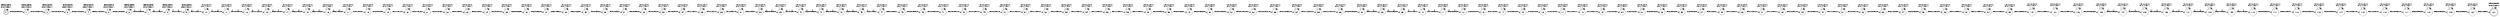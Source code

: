 digraph FST {
rankdir = LR;
size = "22,17";
label = "";
center = 1;
orientation = Portrait;
ranksep = "0.4";
nodesep = "0.25";
0 [label = "0", shape = circle, style = bold, fontsize = 14]
	0 -> 0 [label = "_EOW:_EOW", fontsize = 14];
	0 -> 0 [label = "_EOC:_EOC", fontsize = 14];
	0 -> 1 [label = "_M-0-0:_M-0-0", fontsize = 14];
1 [label = "1", shape = circle, style = solid, fontsize = 14]
	1 -> 1 [label = "_EOW:_EOW", fontsize = 14];
	1 -> 1 [label = "_EOC:_EOC", fontsize = 14];
	1 -> 2 [label = "_M-1-0:_M-1-0", fontsize = 14];
2 [label = "2", shape = circle, style = solid, fontsize = 14]
	2 -> 2 [label = "_EOW:_EOW", fontsize = 14];
	2 -> 2 [label = "_EOC:_EOC", fontsize = 14];
	2 -> 3 [label = "_M-1-0:_M-1-0", fontsize = 14];
3 [label = "3", shape = circle, style = solid, fontsize = 14]
	3 -> 3 [label = "_EOW:_EOW", fontsize = 14];
	3 -> 3 [label = "_EOC:_EOC", fontsize = 14];
	3 -> 4 [label = "_M-2-1:_M-2-1", fontsize = 14];
4 [label = "4", shape = circle, style = solid, fontsize = 14]
	4 -> 4 [label = "_EOW:_EOW", fontsize = 14];
	4 -> 4 [label = "_EOC:_EOC", fontsize = 14];
	4 -> 5 [label = "_M-2-1:_M-2-1", fontsize = 14];
5 [label = "5", shape = circle, style = solid, fontsize = 14]
	5 -> 5 [label = "_EOW:_EOW", fontsize = 14];
	5 -> 5 [label = "_EOC:_EOC", fontsize = 14];
	5 -> 6 [label = "_M-2-1:_M-2-1", fontsize = 14];
6 [label = "6", shape = circle, style = solid, fontsize = 14]
	6 -> 6 [label = "_EOW:_EOW", fontsize = 14];
	6 -> 6 [label = "_EOC:_EOC", fontsize = 14];
	6 -> 7 [label = "_a-0-0:_a-0-0", fontsize = 14];
7 [label = "7", shape = circle, style = solid, fontsize = 14]
	7 -> 7 [label = "_EOW:_EOW", fontsize = 14];
	7 -> 7 [label = "_EOC:_EOC", fontsize = 14];
	7 -> 8 [label = "_a-1-1:_a-1-1", fontsize = 14];
8 [label = "8", shape = circle, style = solid, fontsize = 14]
	8 -> 8 [label = "_EOW:_EOW", fontsize = 14];
	8 -> 8 [label = "_EOC:_EOC", fontsize = 14];
	8 -> 9 [label = "_a-1-1:_a-1-1", fontsize = 14];
9 [label = "9", shape = circle, style = solid, fontsize = 14]
	9 -> 9 [label = "_EOW:_EOW", fontsize = 14];
	9 -> 9 [label = "_EOC:_EOC", fontsize = 14];
	9 -> 10 [label = "_a-1-1:_a-1-1", fontsize = 14];
10 [label = "10", shape = circle, style = solid, fontsize = 14]
	10 -> 10 [label = "_EOW:_EOW", fontsize = 14];
	10 -> 10 [label = "_EOC:_EOC", fontsize = 14];
	10 -> 11 [label = "_a-1-0:_a-1-0", fontsize = 14];
11 [label = "11", shape = circle, style = solid, fontsize = 14]
	11 -> 11 [label = "_EOW:_EOW", fontsize = 14];
	11 -> 11 [label = "_EOC:_EOC", fontsize = 14];
	11 -> 12 [label = "_a-1-0:_a-1-0", fontsize = 14];
12 [label = "12", shape = circle, style = solid, fontsize = 14]
	12 -> 12 [label = "_EOW:_EOW", fontsize = 14];
	12 -> 12 [label = "_EOC:_EOC", fontsize = 14];
	12 -> 13 [label = "_a-1-1:_a-1-1", fontsize = 14];
13 [label = "13", shape = circle, style = solid, fontsize = 14]
	13 -> 13 [label = "_EOW:_EOW", fontsize = 14];
	13 -> 13 [label = "_EOC:_EOC", fontsize = 14];
	13 -> 14 [label = "_a-2-1:_a-2-1", fontsize = 14];
14 [label = "14", shape = circle, style = solid, fontsize = 14]
	14 -> 14 [label = "_EOW:_EOW", fontsize = 14];
	14 -> 14 [label = "_EOC:_EOC", fontsize = 14];
	14 -> 15 [label = "_a-2-1:_a-2-1", fontsize = 14];
15 [label = "15", shape = circle, style = solid, fontsize = 14]
	15 -> 15 [label = "_EOW:_EOW", fontsize = 14];
	15 -> 15 [label = "_EOC:_EOC", fontsize = 14];
	15 -> 16 [label = "_a-2-1:_a-2-1", fontsize = 14];
16 [label = "16", shape = circle, style = solid, fontsize = 14]
	16 -> 16 [label = "_EOW:_EOW", fontsize = 14];
	16 -> 16 [label = "_EOC:_EOC", fontsize = 14];
	16 -> 17 [label = "_a-2-1:_a-2-1", fontsize = 14];
17 [label = "17", shape = circle, style = solid, fontsize = 14]
	17 -> 17 [label = "_EOW:_EOW", fontsize = 14];
	17 -> 17 [label = "_EOC:_EOC", fontsize = 14];
	17 -> 18 [label = "_r-0-1:_r-0-1", fontsize = 14];
18 [label = "18", shape = circle, style = solid, fontsize = 14]
	18 -> 18 [label = "_EOW:_EOW", fontsize = 14];
	18 -> 18 [label = "_EOC:_EOC", fontsize = 14];
	18 -> 19 [label = "_r-0-0:_r-0-0", fontsize = 14];
19 [label = "19", shape = circle, style = solid, fontsize = 14]
	19 -> 19 [label = "_EOW:_EOW", fontsize = 14];
	19 -> 19 [label = "_EOC:_EOC", fontsize = 14];
	19 -> 20 [label = "_r-1-1:_r-1-1", fontsize = 14];
20 [label = "20", shape = circle, style = solid, fontsize = 14]
	20 -> 20 [label = "_EOW:_EOW", fontsize = 14];
	20 -> 20 [label = "_EOC:_EOC", fontsize = 14];
	20 -> 21 [label = "_r-2-1:_r-2-1", fontsize = 14];
21 [label = "21", shape = circle, style = solid, fontsize = 14]
	21 -> 21 [label = "_EOW:_EOW", fontsize = 14];
	21 -> 21 [label = "_EOC:_EOC", fontsize = 14];
	21 -> 22 [label = "_r-2-1:_r-2-1", fontsize = 14];
22 [label = "22", shape = circle, style = solid, fontsize = 14]
	22 -> 22 [label = "_EOW:_EOW", fontsize = 14];
	22 -> 22 [label = "_EOC:_EOC", fontsize = 14];
	22 -> 23 [label = "_t-0-1:_t-0-1", fontsize = 14];
23 [label = "23", shape = circle, style = solid, fontsize = 14]
	23 -> 23 [label = "_EOW:_EOW", fontsize = 14];
	23 -> 23 [label = "_EOC:_EOC", fontsize = 14];
	23 -> 24 [label = "_t-0-1:_t-0-1", fontsize = 14];
24 [label = "24", shape = circle, style = solid, fontsize = 14]
	24 -> 24 [label = "_EOW:_EOW", fontsize = 14];
	24 -> 24 [label = "_EOC:_EOC", fontsize = 14];
	24 -> 25 [label = "_t-1-0:_t-1-0", fontsize = 14];
25 [label = "25", shape = circle, style = solid, fontsize = 14]
	25 -> 25 [label = "_EOW:_EOW", fontsize = 14];
	25 -> 25 [label = "_EOC:_EOC", fontsize = 14];
	25 -> 26 [label = "_t-2-0:_t-2-0", fontsize = 14];
26 [label = "26", shape = circle, style = solid, fontsize = 14]
	26 -> 26 [label = "_EOW:_EOW", fontsize = 14];
	26 -> 26 [label = "_EOC:_EOC", fontsize = 14];
	26 -> 27 [label = "_t-2-0:_t-2-0", fontsize = 14];
27 [label = "27", shape = circle, style = solid, fontsize = 14]
	27 -> 27 [label = "_EOW:_EOW", fontsize = 14];
	27 -> 27 [label = "_EOC:_EOC", fontsize = 14];
	27 -> 28 [label = "_t-2-1:_t-2-1", fontsize = 14];
28 [label = "28", shape = circle, style = solid, fontsize = 14]
	28 -> 28 [label = "_EOW:_EOW", fontsize = 14];
	28 -> 28 [label = "_EOC:_EOC", fontsize = 14];
	28 -> 29 [label = "_t-2-1:_t-2-1", fontsize = 14];
29 [label = "29", shape = circle, style = solid, fontsize = 14]
	29 -> 29 [label = "_EOW:_EOW", fontsize = 14];
	29 -> 29 [label = "_EOC:_EOC", fontsize = 14];
	29 -> 30 [label = "_i-0-0:_i-0-0", fontsize = 14];
30 [label = "30", shape = circle, style = solid, fontsize = 14]
	30 -> 30 [label = "_EOW:_EOW", fontsize = 14];
	30 -> 30 [label = "_EOC:_EOC", fontsize = 14];
	30 -> 31 [label = "_i-0-1:_i-0-1", fontsize = 14];
31 [label = "31", shape = circle, style = solid, fontsize = 14]
	31 -> 31 [label = "_EOW:_EOW", fontsize = 14];
	31 -> 31 [label = "_EOC:_EOC", fontsize = 14];
	31 -> 32 [label = "_i-0-0:_i-0-0", fontsize = 14];
32 [label = "32", shape = circle, style = solid, fontsize = 14]
	32 -> 32 [label = "_EOW:_EOW", fontsize = 14];
	32 -> 32 [label = "_EOC:_EOC", fontsize = 14];
	32 -> 33 [label = "_i-1-0:_i-1-0", fontsize = 14];
33 [label = "33", shape = circle, style = solid, fontsize = 14]
	33 -> 33 [label = "_EOW:_EOW", fontsize = 14];
	33 -> 33 [label = "_EOC:_EOC", fontsize = 14];
	33 -> 34 [label = "_i-1-0:_i-1-0", fontsize = 14];
34 [label = "34", shape = circle, style = solid, fontsize = 14]
	34 -> 34 [label = "_EOW:_EOW", fontsize = 14];
	34 -> 34 [label = "_EOC:_EOC", fontsize = 14];
	34 -> 35 [label = "_i-1-1:_i-1-1", fontsize = 14];
35 [label = "35", shape = circle, style = solid, fontsize = 14]
	35 -> 35 [label = "_EOW:_EOW", fontsize = 14];
	35 -> 35 [label = "_EOC:_EOC", fontsize = 14];
	35 -> 36 [label = "_i-1-1:_i-1-1", fontsize = 14];
36 [label = "36", shape = circle, style = solid, fontsize = 14]
	36 -> 36 [label = "_EOW:_EOW", fontsize = 14];
	36 -> 36 [label = "_EOC:_EOC", fontsize = 14];
	36 -> 37 [label = "_i-1-0:_i-1-0", fontsize = 14];
37 [label = "37", shape = circle, style = solid, fontsize = 14]
	37 -> 37 [label = "_EOW:_EOW", fontsize = 14];
	37 -> 37 [label = "_EOC:_EOC", fontsize = 14];
	37 -> 38 [label = "_i-2-1:_i-2-1", fontsize = 14];
38 [label = "38", shape = circle, style = solid, fontsize = 14]
	38 -> 38 [label = "_EOW:_EOW", fontsize = 14];
	38 -> 38 [label = "_EOC:_EOC", fontsize = 14];
	38 -> 39 [label = "_a-0-0:_a-0-0", fontsize = 14];
39 [label = "39", shape = circle, style = solid, fontsize = 14]
	39 -> 39 [label = "_EOW:_EOW", fontsize = 14];
	39 -> 39 [label = "_EOC:_EOC", fontsize = 14];
	39 -> 40 [label = "_a-1-0:_a-1-0", fontsize = 14];
40 [label = "40", shape = circle, style = solid, fontsize = 14]
	40 -> 40 [label = "_EOW:_EOW", fontsize = 14];
	40 -> 40 [label = "_EOC:_EOC", fontsize = 14];
	40 -> 41 [label = "_a-2-0:_a-2-0", fontsize = 14];
41 [label = "41", shape = circle, style = solid, fontsize = 14]
	41 -> 41 [label = "_EOW:_EOW", fontsize = 14];
	41 -> 41 [label = "_EOC:_EOC", fontsize = 14];
	41 -> 42 [label = "_a-2-0:_a-2-0", fontsize = 14];
42 [label = "42", shape = circle, style = solid, fontsize = 14]
	42 -> 42 [label = "_EOW:_EOW", fontsize = 14];
	42 -> 42 [label = "_EOC:_EOC", fontsize = 14];
	42 -> 43 [label = "_a-2-0:_a-2-0", fontsize = 14];
43 [label = "43", shape = circle, style = solid, fontsize = 14]
	43 -> 43 [label = "_EOW:_EOW", fontsize = 14];
	43 -> 43 [label = "_EOC:_EOC", fontsize = 14];
	43 -> 44 [label = "_a-2-1:_a-2-1", fontsize = 14];
44 [label = "44", shape = circle, style = solid, fontsize = 14]
	44 -> 44 [label = "_EOW:_EOW", fontsize = 14];
	44 -> 44 [label = "_EOC:_EOC", fontsize = 14];
	44 -> 45 [label = "_n-0-1:_n-0-1", fontsize = 14];
45 [label = "45", shape = circle, style = solid, fontsize = 14]
	45 -> 45 [label = "_EOW:_EOW", fontsize = 14];
	45 -> 45 [label = "_EOC:_EOC", fontsize = 14];
	45 -> 46 [label = "_n-0-0:_n-0-0", fontsize = 14];
46 [label = "46", shape = circle, style = solid, fontsize = 14]
	46 -> 46 [label = "_EOW:_EOW", fontsize = 14];
	46 -> 46 [label = "_EOC:_EOC", fontsize = 14];
	46 -> 47 [label = "_n-1-0:_n-1-0", fontsize = 14];
47 [label = "47", shape = circle, style = solid, fontsize = 14]
	47 -> 47 [label = "_EOW:_EOW", fontsize = 14];
	47 -> 47 [label = "_EOC:_EOC", fontsize = 14];
	47 -> 48 [label = "_n-1-0:_n-1-0", fontsize = 14];
48 [label = "48", shape = circle, style = solid, fontsize = 14]
	48 -> 48 [label = "_EOW:_EOW", fontsize = 14];
	48 -> 48 [label = "_EOC:_EOC", fontsize = 14];
	48 -> 49 [label = "_n-1-1:_n-1-1", fontsize = 14];
49 [label = "49", shape = circle, style = solid, fontsize = 14]
	49 -> 49 [label = "_EOW:_EOW", fontsize = 14];
	49 -> 49 [label = "_EOC:_EOC", fontsize = 14];
	49 -> 50 [label = "_n-1-0:_n-1-0", fontsize = 14];
50 [label = "50", shape = circle, style = solid, fontsize = 14]
	50 -> 50 [label = "_EOW:_EOW", fontsize = 14];
	50 -> 50 [label = "_EOC:_EOC", fontsize = 14];
	50 -> 51 [label = "_n-1-1:_n-1-1", fontsize = 14];
51 [label = "51", shape = circle, style = solid, fontsize = 14]
	51 -> 51 [label = "_EOW:_EOW", fontsize = 14];
	51 -> 51 [label = "_EOC:_EOC", fontsize = 14];
	51 -> 52 [label = "_n-1-1:_n-1-1", fontsize = 14];
52 [label = "52", shape = circle, style = solid, fontsize = 14]
	52 -> 52 [label = "_EOW:_EOW", fontsize = 14];
	52 -> 52 [label = "_EOC:_EOC", fontsize = 14];
	52 -> 53 [label = "_n-1-0:_n-1-0", fontsize = 14];
53 [label = "53", shape = circle, style = solid, fontsize = 14]
	53 -> 53 [label = "_EOW:_EOW", fontsize = 14];
	53 -> 53 [label = "_EOC:_EOC", fontsize = 14];
	53 -> 54 [label = "_n-1-1:_n-1-1", fontsize = 14];
54 [label = "54", shape = circle, style = solid, fontsize = 14]
	54 -> 54 [label = "_EOW:_EOW", fontsize = 14];
	54 -> 54 [label = "_EOC:_EOC", fontsize = 14];
	54 -> 55 [label = "_n-1-1:_n-1-1", fontsize = 14];
55 [label = "55", shape = circle, style = solid, fontsize = 14]
	55 -> 55 [label = "_EOW:_EOW", fontsize = 14];
	55 -> 55 [label = "_EOC:_EOC", fontsize = 14];
	55 -> 56 [label = "_n-1-1:_n-1-1", fontsize = 14];
56 [label = "56", shape = circle, style = solid, fontsize = 14]
	56 -> 56 [label = "_EOW:_EOW", fontsize = 14];
	56 -> 56 [label = "_EOC:_EOC", fontsize = 14];
	56 -> 57 [label = "_n-1-1:_n-1-1", fontsize = 14];
57 [label = "57", shape = circle, style = solid, fontsize = 14]
	57 -> 57 [label = "_EOW:_EOW", fontsize = 14];
	57 -> 57 [label = "_EOC:_EOC", fontsize = 14];
	57 -> 58 [label = "_n-1-0:_n-1-0", fontsize = 14];
58 [label = "58", shape = circle, style = solid, fontsize = 14]
	58 -> 58 [label = "_EOW:_EOW", fontsize = 14];
	58 -> 58 [label = "_EOC:_EOC", fontsize = 14];
	58 -> 59 [label = "_n-2-1:_n-2-1", fontsize = 14];
59 [label = "59", shape = circle, style = solid, fontsize = 14]
	59 -> 59 [label = "_EOW:_EOW", fontsize = 14];
	59 -> 59 [label = "_EOC:_EOC", fontsize = 14];
	59 -> 60 [label = "_n-2-0:_n-2-0", fontsize = 14];
60 [label = "60", shape = circle, style = solid, fontsize = 14]
	60 -> 60 [label = "_EOW:_EOW", fontsize = 14];
	60 -> 60 [label = "_EOC:_EOC", fontsize = 14];
	60 -> 61 [label = "_M-0-1:_M-0-1", fontsize = 14];
61 [label = "61", shape = circle, style = solid, fontsize = 14]
	61 -> 61 [label = "_EOW:_EOW", fontsize = 14];
	61 -> 61 [label = "_EOC:_EOC", fontsize = 14];
	61 -> 62 [label = "_M-0-1:_M-0-1", fontsize = 14];
62 [label = "62", shape = circle, style = solid, fontsize = 14]
	62 -> 62 [label = "_EOW:_EOW", fontsize = 14];
	62 -> 62 [label = "_EOC:_EOC", fontsize = 14];
	62 -> 63 [label = "_M-1-0:_M-1-0", fontsize = 14];
63 [label = "63", shape = circle, style = solid, fontsize = 14]
	63 -> 63 [label = "_EOW:_EOW", fontsize = 14];
	63 -> 63 [label = "_EOC:_EOC", fontsize = 14];
	63 -> 64 [label = "_M-1-0:_M-1-0", fontsize = 14];
64 [label = "64", shape = circle, style = solid, fontsize = 14]
	64 -> 64 [label = "_EOW:_EOW", fontsize = 14];
	64 -> 64 [label = "_EOC:_EOC", fontsize = 14];
	64 -> 65 [label = "_M-1-1:_M-1-1", fontsize = 14];
65 [label = "65", shape = circle, style = solid, fontsize = 14]
	65 -> 65 [label = "_EOW:_EOW", fontsize = 14];
	65 -> 65 [label = "_EOC:_EOC", fontsize = 14];
	65 -> 66 [label = "_M-1-1:_M-1-1", fontsize = 14];
66 [label = "66", shape = circle, style = solid, fontsize = 14]
	66 -> 66 [label = "_EOW:_EOW", fontsize = 14];
	66 -> 66 [label = "_EOC:_EOC", fontsize = 14];
	66 -> 67 [label = "_M-2-0:_M-2-0", fontsize = 14];
67 [label = "67", shape = circle, style = solid, fontsize = 14]
	67 -> 67 [label = "_EOW:_EOW", fontsize = 14];
	67 -> 67 [label = "_EOC:_EOC", fontsize = 14];
	67 -> 68 [label = "_a-0-1:_a-0-1", fontsize = 14];
68 [label = "68", shape = circle, style = solid, fontsize = 14]
	68 -> 68 [label = "_EOW:_EOW", fontsize = 14];
	68 -> 68 [label = "_EOC:_EOC", fontsize = 14];
	68 -> 69 [label = "_a-0-0:_a-0-0", fontsize = 14];
69 [label = "69", shape = circle, style = solid, fontsize = 14]
	69 -> 69 [label = "_EOW:_EOW", fontsize = 14];
	69 -> 69 [label = "_EOC:_EOC", fontsize = 14];
	69 -> 70 [label = "_a-1-1:_a-1-1", fontsize = 14];
70 [label = "70", shape = circle, style = solid, fontsize = 14]
	70 -> 70 [label = "_EOW:_EOW", fontsize = 14];
	70 -> 70 [label = "_EOC:_EOC", fontsize = 14];
	70 -> 71 [label = "_a-1-0:_a-1-0", fontsize = 14];
71 [label = "71", shape = circle, style = solid, fontsize = 14]
	71 -> 71 [label = "_EOW:_EOW", fontsize = 14];
	71 -> 71 [label = "_EOC:_EOC", fontsize = 14];
	71 -> 72 [label = "_a-2-0:_a-2-0", fontsize = 14];
72 [label = "72", shape = circle, style = solid, fontsize = 14]
	72 -> 72 [label = "_EOW:_EOW", fontsize = 14];
	72 -> 72 [label = "_EOC:_EOC", fontsize = 14];
	72 -> 73 [label = "_r-0-0:_r-0-0", fontsize = 14];
73 [label = "73", shape = circle, style = solid, fontsize = 14]
	73 -> 73 [label = "_EOW:_EOW", fontsize = 14];
	73 -> 73 [label = "_EOC:_EOC", fontsize = 14];
	73 -> 74 [label = "_r-0-1:_r-0-1", fontsize = 14];
74 [label = "74", shape = circle, style = solid, fontsize = 14]
	74 -> 74 [label = "_EOW:_EOW", fontsize = 14];
	74 -> 74 [label = "_EOC:_EOC", fontsize = 14];
	74 -> 75 [label = "_r-0-0:_r-0-0", fontsize = 14];
75 [label = "75", shape = circle, style = solid, fontsize = 14]
	75 -> 75 [label = "_EOW:_EOW", fontsize = 14];
	75 -> 75 [label = "_EOC:_EOC", fontsize = 14];
	75 -> 76 [label = "_r-0-0:_r-0-0", fontsize = 14];
76 [label = "76", shape = circle, style = solid, fontsize = 14]
	76 -> 76 [label = "_EOW:_EOW", fontsize = 14];
	76 -> 76 [label = "_EOC:_EOC", fontsize = 14];
	76 -> 77 [label = "_r-0-1:_r-0-1", fontsize = 14];
77 [label = "77", shape = circle, style = solid, fontsize = 14]
	77 -> 77 [label = "_EOW:_EOW", fontsize = 14];
	77 -> 77 [label = "_EOC:_EOC", fontsize = 14];
	77 -> 78 [label = "_r-1-1:_r-1-1", fontsize = 14];
78 [label = "78", shape = circle, style = solid, fontsize = 14]
	78 -> 78 [label = "_EOW:_EOW", fontsize = 14];
	78 -> 78 [label = "_EOC:_EOC", fontsize = 14];
	78 -> 79 [label = "_r-1-0:_r-1-0", fontsize = 14];
79 [label = "79", shape = circle, style = solid, fontsize = 14]
	79 -> 79 [label = "_EOW:_EOW", fontsize = 14];
	79 -> 79 [label = "_EOC:_EOC", fontsize = 14];
	79 -> 80 [label = "_r-2-1:_r-2-1", fontsize = 14];
80 [label = "80", shape = circle, style = solid, fontsize = 14]
	80 -> 80 [label = "_EOW:_EOW", fontsize = 14];
	80 -> 80 [label = "_EOC:_EOC", fontsize = 14];
	80 -> 81 [label = "_r-2-1:_r-2-1", fontsize = 14];
81 [label = "81", shape = circle, style = solid, fontsize = 14]
	81 -> 81 [label = "_EOW:_EOW", fontsize = 14];
	81 -> 81 [label = "_EOC:_EOC", fontsize = 14];
	81 -> 82 [label = "_r-2-0:_r-2-0", fontsize = 14];
82 [label = "82", shape = circle, style = solid, fontsize = 14]
	82 -> 82 [label = "_EOW:_EOW", fontsize = 14];
	82 -> 82 [label = "_EOC:_EOC", fontsize = 14];
	82 -> 83 [label = "_r-2-0:_r-2-0", fontsize = 14];
83 [label = "83", shape = circle, style = solid, fontsize = 14]
	83 -> 83 [label = "_EOW:_EOW", fontsize = 14];
	83 -> 83 [label = "_EOC:_EOC", fontsize = 14];
	83 -> 84 [label = "_r-2-0:_r-2-0", fontsize = 14];
84 [label = "84", shape = circle, style = solid, fontsize = 14]
	84 -> 84 [label = "_EOW:_EOW", fontsize = 14];
	84 -> 84 [label = "_EOC:_EOC", fontsize = 14];
	84 -> 85 [label = "_s-0-1:_s-0-1", fontsize = 14];
85 [label = "85", shape = circle, style = solid, fontsize = 14]
	85 -> 85 [label = "_EOW:_EOW", fontsize = 14];
	85 -> 85 [label = "_EOC:_EOC", fontsize = 14];
	85 -> 86 [label = "_s-1-1:_s-1-1", fontsize = 14];
86 [label = "86", shape = circle, style = solid, fontsize = 14]
	86 -> 86 [label = "_EOW:_EOW", fontsize = 14];
	86 -> 86 [label = "_EOC:_EOC", fontsize = 14];
	86 -> 87 [label = "_s-1-1:_s-1-1", fontsize = 14];
87 [label = "87", shape = circle, style = solid, fontsize = 14]
	87 -> 87 [label = "_EOW:_EOW", fontsize = 14];
	87 -> 87 [label = "_EOC:_EOC", fontsize = 14];
	87 -> 88 [label = "_s-1-1:_s-1-1", fontsize = 14];
88 [label = "88", shape = circle, style = solid, fontsize = 14]
	88 -> 88 [label = "_EOW:_EOW", fontsize = 14];
	88 -> 88 [label = "_EOC:_EOC", fontsize = 14];
	88 -> 89 [label = "_s-1-0:_s-1-0", fontsize = 14];
89 [label = "89", shape = circle, style = solid, fontsize = 14]
	89 -> 89 [label = "_EOW:_EOW", fontsize = 14];
	89 -> 89 [label = "_EOC:_EOC", fontsize = 14];
	89 -> 90 [label = "_s-1-0:_s-1-0", fontsize = 14];
90 [label = "90", shape = circle, style = solid, fontsize = 14]
	90 -> 90 [label = "_EOW:_EOW", fontsize = 14];
	90 -> 90 [label = "_EOC:_EOC", fontsize = 14];
	90 -> 91 [label = "_s-1-1:_s-1-1", fontsize = 14];
91 [label = "91", shape = circle, style = solid, fontsize = 14]
	91 -> 91 [label = "_EOW:_EOW", fontsize = 14];
	91 -> 91 [label = "_EOC:_EOC", fontsize = 14];
	91 -> 92 [label = "_s-1-0:_s-1-0", fontsize = 14];
92 [label = "92", shape = circle, style = solid, fontsize = 14]
	92 -> 92 [label = "_EOW:_EOW", fontsize = 14];
	92 -> 92 [label = "_EOC:_EOC", fontsize = 14];
	92 -> 93 [label = "_s-1-0:_s-1-0", fontsize = 14];
93 [label = "93", shape = circle, style = solid, fontsize = 14]
	93 -> 93 [label = "_EOW:_EOW", fontsize = 14];
	93 -> 93 [label = "_EOC:_EOC", fontsize = 14];
	93 -> 94 [label = "_s-2-1:_s-2-1", fontsize = 14];
94 [label = "94", shape = circle, style = solid, fontsize = 14]
	94 -> 94 [label = "_EOW:_EOW", fontsize = 14];
	94 -> 94 [label = "_EOC:_EOC", fontsize = 14];
	94 -> 95 [label = "_s-2-0:_s-2-0", fontsize = 14];
95 [label = "95", shape = circle, style = solid, fontsize = 14]
	95 -> 95 [label = "_EOW:_EOW", fontsize = 14];
	95 -> 95 [label = "_EOC:_EOC", fontsize = 14];
	95 -> 96 [label = "_m-0-1:_m-0-1", fontsize = 14];
96 [label = "96", shape = circle, style = solid, fontsize = 14]
	96 -> 96 [label = "_EOW:_EOW", fontsize = 14];
	96 -> 96 [label = "_EOC:_EOC", fontsize = 14];
	96 -> 97 [label = "_m-1-1:_m-1-1", fontsize = 14];
97 [label = "97", shape = circle, style = solid, fontsize = 14]
	97 -> 97 [label = "_EOW:_EOW", fontsize = 14];
	97 -> 97 [label = "_EOC:_EOC", fontsize = 14];
	97 -> 98 [label = "_m-1-1:_m-1-1", fontsize = 14];
98 [label = "98", shape = circle, style = solid, fontsize = 14]
	98 -> 98 [label = "_EOW:_EOW", fontsize = 14];
	98 -> 98 [label = "_EOC:_EOC", fontsize = 14];
	98 -> 99 [label = "_m-1-1:_m-1-1", fontsize = 14];
99 [label = "99", shape = circle, style = solid, fontsize = 14]
	99 -> 99 [label = "_EOW:_EOW", fontsize = 14];
	99 -> 99 [label = "_EOC:_EOC", fontsize = 14];
	99 -> 100 [label = "_m-1-0:_m-1-0", fontsize = 14];
100 [label = "100", shape = circle, style = solid, fontsize = 14]
	100 -> 100 [label = "_EOW:_EOW", fontsize = 14];
	100 -> 100 [label = "_EOC:_EOC", fontsize = 14];
	100 -> 101 [label = "_m-1-1:_m-1-1", fontsize = 14];
101 [label = "101", shape = circle, style = solid, fontsize = 14]
	101 -> 101 [label = "_EOW:_EOW", fontsize = 14];
	101 -> 101 [label = "_EOC:_EOC", fontsize = 14];
	101 -> 102 [label = "_m-1-0:_m-1-0", fontsize = 14];
102 [label = "102", shape = circle, style = solid, fontsize = 14]
	102 -> 102 [label = "_EOW:_EOW", fontsize = 14];
	102 -> 102 [label = "_EOC:_EOC", fontsize = 14];
	102 -> 103 [label = "_m-2-0:_m-2-0", fontsize = 14];
103 [label = "103", shape = circle, style = solid, fontsize = 14]
	103 -> 103 [label = "_EOW:_EOW", fontsize = 14];
	103 -> 103 [label = "_EOC:_EOC", fontsize = 14];
	103 -> 104 [label = "_a-0-0:_a-0-0", fontsize = 14];
104 [label = "104", shape = circle, style = solid, fontsize = 14]
	104 -> 104 [label = "_EOW:_EOW", fontsize = 14];
	104 -> 104 [label = "_EOC:_EOC", fontsize = 14];
	104 -> 105 [label = "_a-0-0:_a-0-0", fontsize = 14];
105 [label = "105", shape = circle, style = solid, fontsize = 14]
	105 -> 105 [label = "_EOW:_EOW", fontsize = 14];
	105 -> 105 [label = "_EOC:_EOC", fontsize = 14];
	105 -> 106 [label = "_a-1-0:_a-1-0", fontsize = 14];
106 [label = "106", shape = circle, style = solid, fontsize = 14]
	106 -> 106 [label = "_EOW:_EOW", fontsize = 14];
	106 -> 106 [label = "_EOC:_EOC", fontsize = 14];
	106 -> 107 [label = "_a-1-0:_a-1-0", fontsize = 14];
107 [label = "107", shape = circle, style = solid, fontsize = 14]
	107 -> 107 [label = "_EOW:_EOW", fontsize = 14];
	107 -> 107 [label = "_EOC:_EOC", fontsize = 14];
	107 -> 108 [label = "_a-2-0:_a-2-0", fontsize = 14];
108 [label = "108", shape = circle, style = solid, fontsize = 14]
	108 -> 108 [label = "_EOW:_EOW", fontsize = 14];
	108 -> 108 [label = "_EOC:_EOC", fontsize = 14];
	108 -> 109 [label = "_a-2-1:_a-2-1", fontsize = 14];
109 [label = "109", shape = circle, style = solid, fontsize = 14]
	109 -> 109 [label = "_EOW:_EOW", fontsize = 14];
	109 -> 109 [label = "_EOC:_EOC", fontsize = 14];
	109 -> 110 [label = "_a-2-1:_a-2-1", fontsize = 14];
110 [label = "110", shape = circle, style = solid, fontsize = 14]
	110 -> 110 [label = "_EOW:_EOW", fontsize = 14];
	110 -> 110 [label = "_EOC:_EOC", fontsize = 14];
	110 -> 111 [label = "_n-0-0:_n-0-0", fontsize = 14];
111 [label = "111", shape = circle, style = solid, fontsize = 14]
	111 -> 111 [label = "_EOW:_EOW", fontsize = 14];
	111 -> 111 [label = "_EOC:_EOC", fontsize = 14];
	111 -> 112 [label = "_n-0-1:_n-0-1", fontsize = 14];
112 [label = "112", shape = circle, style = solid, fontsize = 14]
	112 -> 112 [label = "_EOW:_EOW", fontsize = 14];
	112 -> 112 [label = "_EOC:_EOC", fontsize = 14];
	112 -> 113 [label = "_n-0-0:_n-0-0", fontsize = 14];
113 [label = "113", shape = circle, style = solid, fontsize = 14]
	113 -> 113 [label = "_EOW:_EOW", fontsize = 14];
	113 -> 113 [label = "_EOC:_EOC", fontsize = 14];
	113 -> 114 [label = "_n-0-0:_n-0-0", fontsize = 14];
114 [label = "114", shape = circle, style = solid, fontsize = 14]
	114 -> 114 [label = "_EOW:_EOW", fontsize = 14];
	114 -> 114 [label = "_EOC:_EOC", fontsize = 14];
	114 -> 115 [label = "_n-1-0:_n-1-0", fontsize = 14];
115 [label = "115", shape = circle, style = solid, fontsize = 14]
	115 -> 115 [label = "_EOW:_EOW", fontsize = 14];
	115 -> 115 [label = "_EOC:_EOC", fontsize = 14];
	115 -> 116 [label = "_n-1-1:_n-1-1", fontsize = 14];
116 [label = "116", shape = circle, style = solid, fontsize = 14]
	116 -> 116 [label = "_EOW:_EOW", fontsize = 14];
	116 -> 116 [label = "_EOC:_EOC", fontsize = 14];
	116 -> 117 [label = "_n-1-0:_n-1-0", fontsize = 14];
117 [label = "117", shape = circle, style = solid, fontsize = 14]
	117 -> 117 [label = "_EOW:_EOW", fontsize = 14];
	117 -> 117 [label = "_EOC:_EOC", fontsize = 14];
	117 -> 118 [label = "_n-2-0:_n-2-0", fontsize = 14];
118 [label = "118", shape = circle, style = solid, fontsize = 14]
	118 -> 118 [label = "_EOW:_EOW", fontsize = 14];
	118 -> 118 [label = "_EOC:_EOC", fontsize = 14];
	118 -> 119 [label = "_n-2-0:_n-2-0", fontsize = 14];
119 [label = "119", shape = circle, style = solid, fontsize = 14]
	119 -> 119 [label = "_EOW:_EOW", fontsize = 14];
	119 -> 119 [label = "_EOC:_EOC", fontsize = 14];
	119 -> 120 [label = "_n-2-0:_n-2-0", fontsize = 14];
120 [label = "120", shape = circle, style = solid, fontsize = 14]
	120 -> 120 [label = "_EOW:_EOW", fontsize = 14];
	120 -> 121 [label = "_EOS:_EOS", fontsize = 14];
	120 -> 120 [label = "_EOC:_EOC", fontsize = 14];
121 [label = "121", shape = doublecircle, style = solid, fontsize = 14]
	121 -> 121 [label = "_EOW:_EOW", fontsize = 14];
	121 -> 121 [label = "_EOC:_EOC", fontsize = 14];
}

